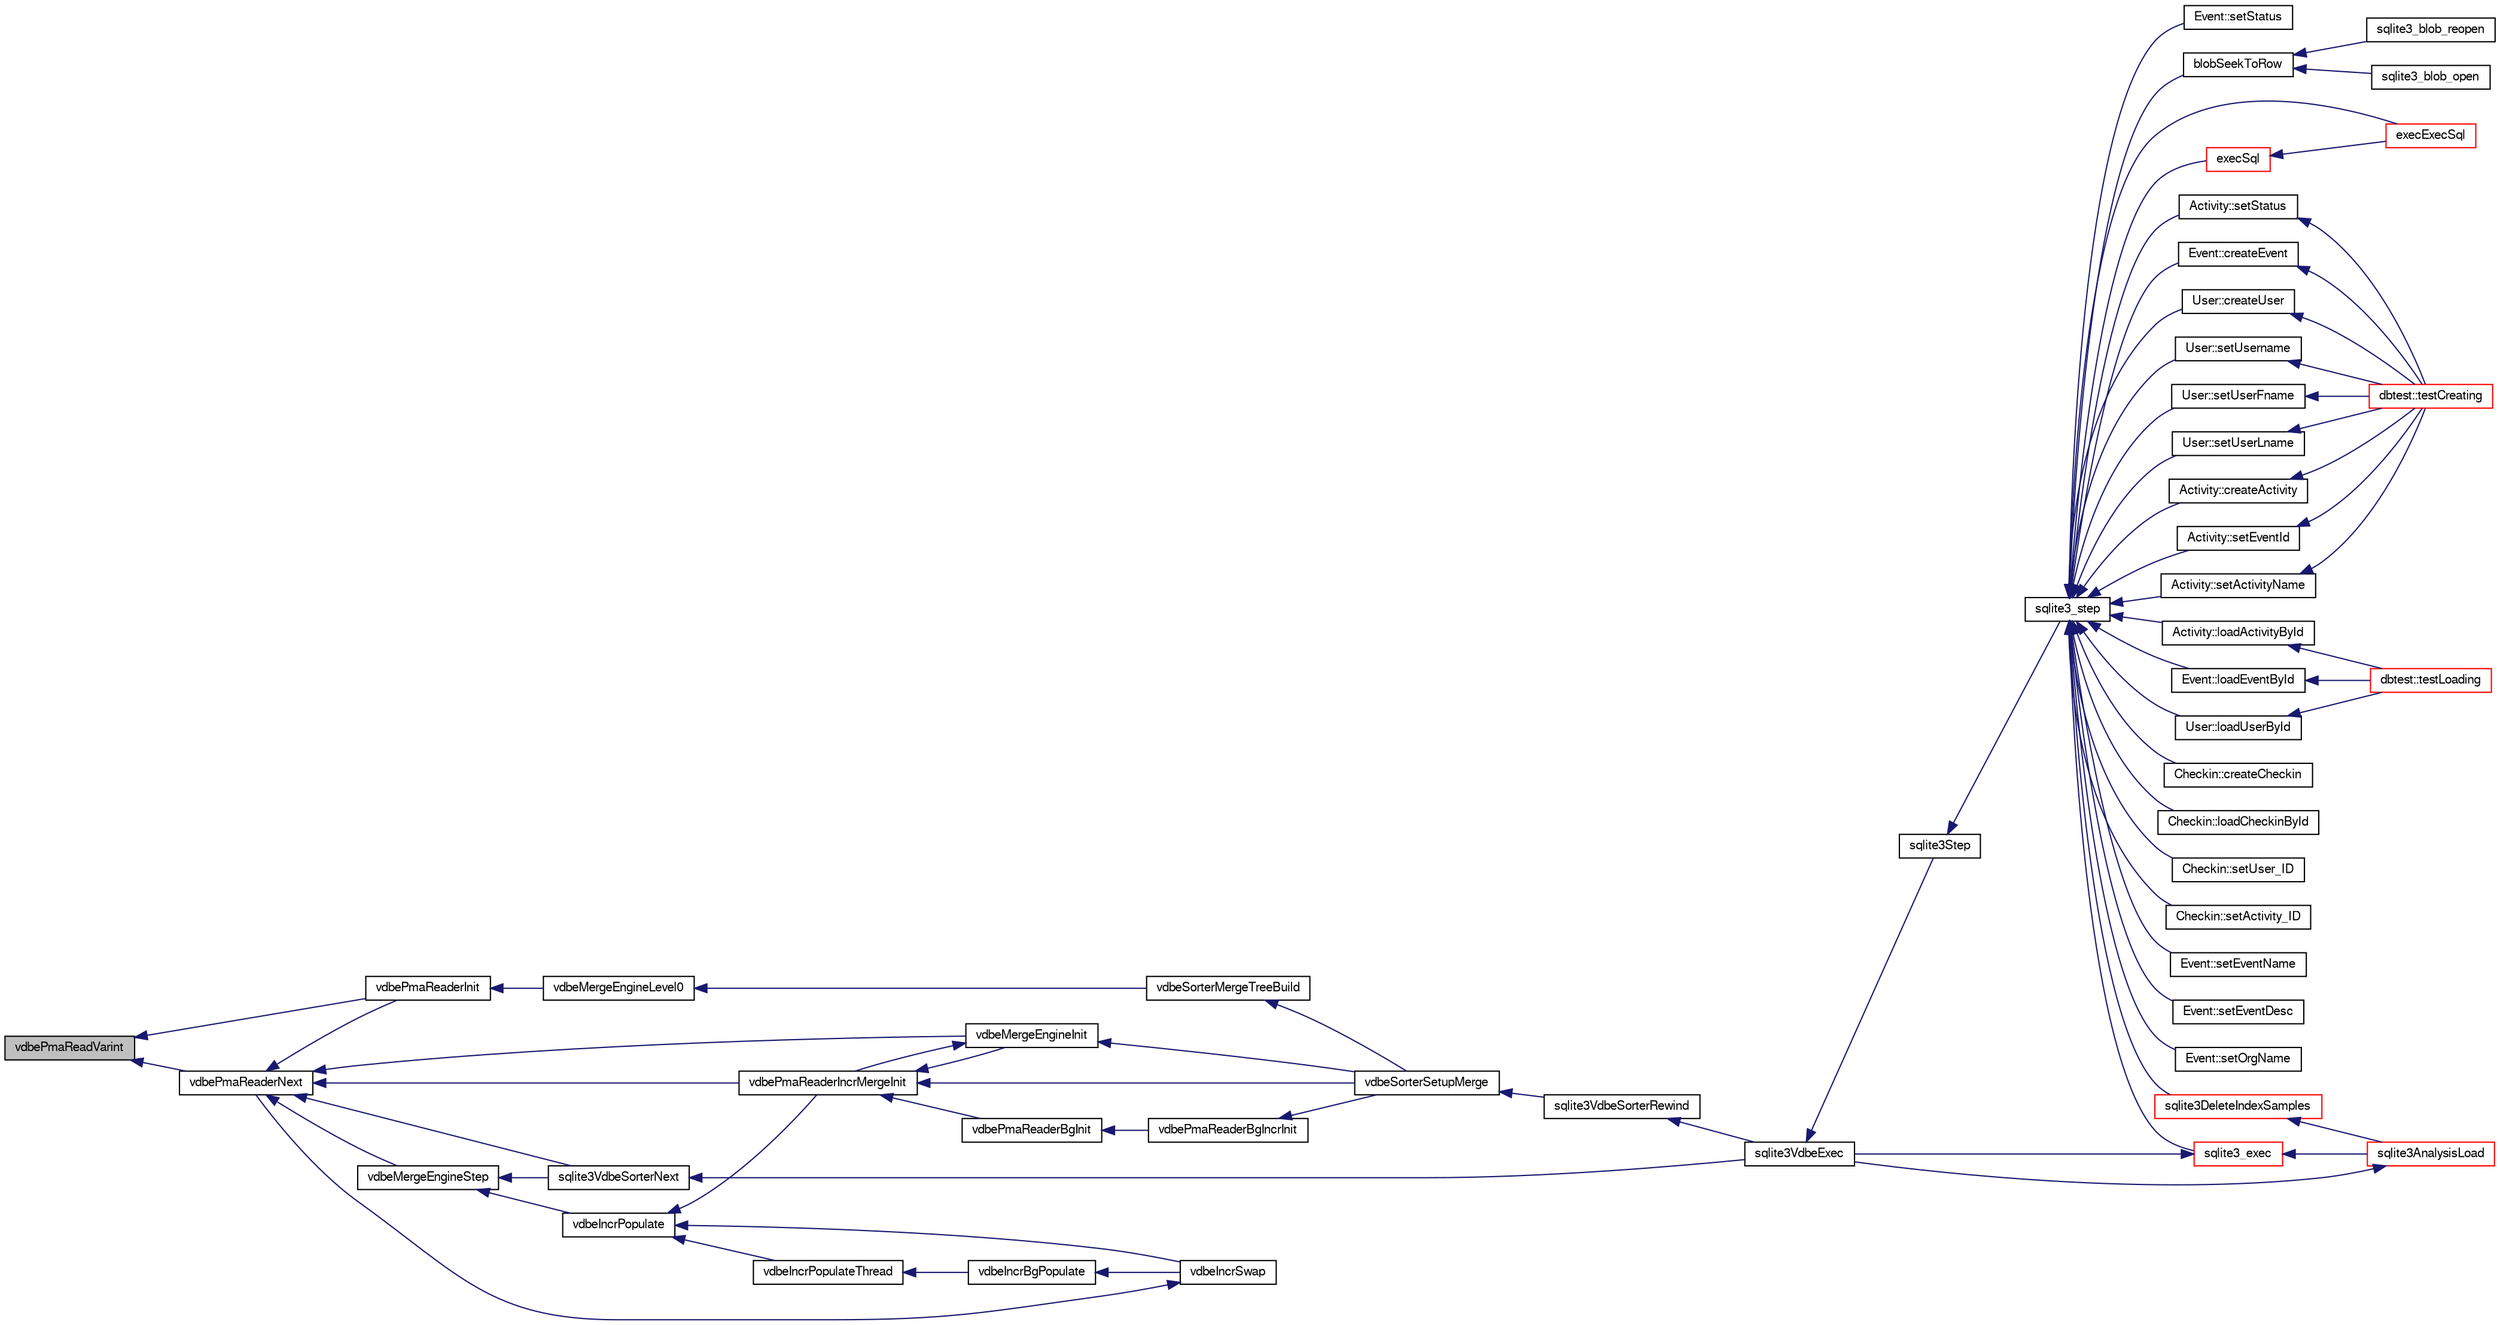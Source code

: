 digraph "vdbePmaReadVarint"
{
  edge [fontname="FreeSans",fontsize="10",labelfontname="FreeSans",labelfontsize="10"];
  node [fontname="FreeSans",fontsize="10",shape=record];
  rankdir="LR";
  Node873953 [label="vdbePmaReadVarint",height=0.2,width=0.4,color="black", fillcolor="grey75", style="filled", fontcolor="black"];
  Node873953 -> Node873954 [dir="back",color="midnightblue",fontsize="10",style="solid",fontname="FreeSans"];
  Node873954 [label="vdbePmaReaderNext",height=0.2,width=0.4,color="black", fillcolor="white", style="filled",URL="$sqlite3_8c.html#af63a38a01ef1374e7a717f83c2ccf648"];
  Node873954 -> Node873955 [dir="back",color="midnightblue",fontsize="10",style="solid",fontname="FreeSans"];
  Node873955 [label="vdbePmaReaderInit",height=0.2,width=0.4,color="black", fillcolor="white", style="filled",URL="$sqlite3_8c.html#a721a310daa0db281ae2ec97c1e330853"];
  Node873955 -> Node873956 [dir="back",color="midnightblue",fontsize="10",style="solid",fontname="FreeSans"];
  Node873956 [label="vdbeMergeEngineLevel0",height=0.2,width=0.4,color="black", fillcolor="white", style="filled",URL="$sqlite3_8c.html#a5b84168cf5b5c64218810fbc3182b95f"];
  Node873956 -> Node873957 [dir="back",color="midnightblue",fontsize="10",style="solid",fontname="FreeSans"];
  Node873957 [label="vdbeSorterMergeTreeBuild",height=0.2,width=0.4,color="black", fillcolor="white", style="filled",URL="$sqlite3_8c.html#a7af2bdcef74d6ae7b6c04a2a7d171f33"];
  Node873957 -> Node873958 [dir="back",color="midnightblue",fontsize="10",style="solid",fontname="FreeSans"];
  Node873958 [label="vdbeSorterSetupMerge",height=0.2,width=0.4,color="black", fillcolor="white", style="filled",URL="$sqlite3_8c.html#a82088507aafeedcc04af031f7ea0bbd8"];
  Node873958 -> Node873959 [dir="back",color="midnightblue",fontsize="10",style="solid",fontname="FreeSans"];
  Node873959 [label="sqlite3VdbeSorterRewind",height=0.2,width=0.4,color="black", fillcolor="white", style="filled",URL="$sqlite3_8c.html#a31677d178ebf96ee6034a05660e1f4bf"];
  Node873959 -> Node873960 [dir="back",color="midnightblue",fontsize="10",style="solid",fontname="FreeSans"];
  Node873960 [label="sqlite3VdbeExec",height=0.2,width=0.4,color="black", fillcolor="white", style="filled",URL="$sqlite3_8c.html#a8ce40a614bdc56719c4d642b1e4dfb21"];
  Node873960 -> Node873961 [dir="back",color="midnightblue",fontsize="10",style="solid",fontname="FreeSans"];
  Node873961 [label="sqlite3Step",height=0.2,width=0.4,color="black", fillcolor="white", style="filled",URL="$sqlite3_8c.html#a3f2872e873e2758a4beedad1d5113554"];
  Node873961 -> Node873962 [dir="back",color="midnightblue",fontsize="10",style="solid",fontname="FreeSans"];
  Node873962 [label="sqlite3_step",height=0.2,width=0.4,color="black", fillcolor="white", style="filled",URL="$sqlite3_8h.html#ac1e491ce36b7471eb28387f7d3c74334"];
  Node873962 -> Node873963 [dir="back",color="midnightblue",fontsize="10",style="solid",fontname="FreeSans"];
  Node873963 [label="Activity::createActivity",height=0.2,width=0.4,color="black", fillcolor="white", style="filled",URL="$classActivity.html#a813cc5e52c14ab49b39014c134e3425b"];
  Node873963 -> Node873964 [dir="back",color="midnightblue",fontsize="10",style="solid",fontname="FreeSans"];
  Node873964 [label="dbtest::testCreating",height=0.2,width=0.4,color="red", fillcolor="white", style="filled",URL="$classdbtest.html#a8193e88a7df657069c8a6bd09c8243b7"];
  Node873962 -> Node873966 [dir="back",color="midnightblue",fontsize="10",style="solid",fontname="FreeSans"];
  Node873966 [label="Activity::loadActivityById",height=0.2,width=0.4,color="black", fillcolor="white", style="filled",URL="$classActivity.html#abe4ffb4f08a47212ebf9013259d9e7fd"];
  Node873966 -> Node873967 [dir="back",color="midnightblue",fontsize="10",style="solid",fontname="FreeSans"];
  Node873967 [label="dbtest::testLoading",height=0.2,width=0.4,color="red", fillcolor="white", style="filled",URL="$classdbtest.html#a6f98d82a2c8e2b9040848763504ddae1"];
  Node873962 -> Node873968 [dir="back",color="midnightblue",fontsize="10",style="solid",fontname="FreeSans"];
  Node873968 [label="Activity::setEventId",height=0.2,width=0.4,color="black", fillcolor="white", style="filled",URL="$classActivity.html#adb1d0fd0d08f473e068f0a4086bfa9ca"];
  Node873968 -> Node873964 [dir="back",color="midnightblue",fontsize="10",style="solid",fontname="FreeSans"];
  Node873962 -> Node873969 [dir="back",color="midnightblue",fontsize="10",style="solid",fontname="FreeSans"];
  Node873969 [label="Activity::setActivityName",height=0.2,width=0.4,color="black", fillcolor="white", style="filled",URL="$classActivity.html#a62dc3737b33915a36086f9dd26d16a81"];
  Node873969 -> Node873964 [dir="back",color="midnightblue",fontsize="10",style="solid",fontname="FreeSans"];
  Node873962 -> Node873970 [dir="back",color="midnightblue",fontsize="10",style="solid",fontname="FreeSans"];
  Node873970 [label="Activity::setStatus",height=0.2,width=0.4,color="black", fillcolor="white", style="filled",URL="$classActivity.html#af618135a7738f4d2a7ee147a8ef912ea"];
  Node873970 -> Node873964 [dir="back",color="midnightblue",fontsize="10",style="solid",fontname="FreeSans"];
  Node873962 -> Node873971 [dir="back",color="midnightblue",fontsize="10",style="solid",fontname="FreeSans"];
  Node873971 [label="Checkin::createCheckin",height=0.2,width=0.4,color="black", fillcolor="white", style="filled",URL="$classCheckin.html#a4e40acdf7fff0e607f6de4f24f3a163c"];
  Node873962 -> Node873972 [dir="back",color="midnightblue",fontsize="10",style="solid",fontname="FreeSans"];
  Node873972 [label="Checkin::loadCheckinById",height=0.2,width=0.4,color="black", fillcolor="white", style="filled",URL="$classCheckin.html#a3461f70ea6c68475225f2a07f78a21e0"];
  Node873962 -> Node873973 [dir="back",color="midnightblue",fontsize="10",style="solid",fontname="FreeSans"];
  Node873973 [label="Checkin::setUser_ID",height=0.2,width=0.4,color="black", fillcolor="white", style="filled",URL="$classCheckin.html#a76ab640f4f912876dbebf183db5359c6"];
  Node873962 -> Node873974 [dir="back",color="midnightblue",fontsize="10",style="solid",fontname="FreeSans"];
  Node873974 [label="Checkin::setActivity_ID",height=0.2,width=0.4,color="black", fillcolor="white", style="filled",URL="$classCheckin.html#ab2ff3ec2604ec73a42af25874a00b232"];
  Node873962 -> Node873975 [dir="back",color="midnightblue",fontsize="10",style="solid",fontname="FreeSans"];
  Node873975 [label="Event::createEvent",height=0.2,width=0.4,color="black", fillcolor="white", style="filled",URL="$classEvent.html#a77adb9f4a46ffb32c2d931f0691f5903"];
  Node873975 -> Node873964 [dir="back",color="midnightblue",fontsize="10",style="solid",fontname="FreeSans"];
  Node873962 -> Node873976 [dir="back",color="midnightblue",fontsize="10",style="solid",fontname="FreeSans"];
  Node873976 [label="Event::loadEventById",height=0.2,width=0.4,color="black", fillcolor="white", style="filled",URL="$classEvent.html#afa66cea33f722dbeecb69cc98fdea055"];
  Node873976 -> Node873967 [dir="back",color="midnightblue",fontsize="10",style="solid",fontname="FreeSans"];
  Node873962 -> Node873977 [dir="back",color="midnightblue",fontsize="10",style="solid",fontname="FreeSans"];
  Node873977 [label="Event::setEventName",height=0.2,width=0.4,color="black", fillcolor="white", style="filled",URL="$classEvent.html#a10596b6ca077df05184e30d62b08729d"];
  Node873962 -> Node873978 [dir="back",color="midnightblue",fontsize="10",style="solid",fontname="FreeSans"];
  Node873978 [label="Event::setEventDesc",height=0.2,width=0.4,color="black", fillcolor="white", style="filled",URL="$classEvent.html#ae36b8377dcae792f1c5c4726024c981b"];
  Node873962 -> Node873979 [dir="back",color="midnightblue",fontsize="10",style="solid",fontname="FreeSans"];
  Node873979 [label="Event::setOrgName",height=0.2,width=0.4,color="black", fillcolor="white", style="filled",URL="$classEvent.html#a19aac0f776bd764563a54977656cf680"];
  Node873962 -> Node873980 [dir="back",color="midnightblue",fontsize="10",style="solid",fontname="FreeSans"];
  Node873980 [label="Event::setStatus",height=0.2,width=0.4,color="black", fillcolor="white", style="filled",URL="$classEvent.html#ab0a6b9285af0f4172eb841e2b80f8972"];
  Node873962 -> Node873981 [dir="back",color="midnightblue",fontsize="10",style="solid",fontname="FreeSans"];
  Node873981 [label="blobSeekToRow",height=0.2,width=0.4,color="black", fillcolor="white", style="filled",URL="$sqlite3_8c.html#afff57e13332b98c8a44a7cebe38962ab"];
  Node873981 -> Node873982 [dir="back",color="midnightblue",fontsize="10",style="solid",fontname="FreeSans"];
  Node873982 [label="sqlite3_blob_open",height=0.2,width=0.4,color="black", fillcolor="white", style="filled",URL="$sqlite3_8h.html#adb8ad839a5bdd62a43785132bc7dd518"];
  Node873981 -> Node873983 [dir="back",color="midnightblue",fontsize="10",style="solid",fontname="FreeSans"];
  Node873983 [label="sqlite3_blob_reopen",height=0.2,width=0.4,color="black", fillcolor="white", style="filled",URL="$sqlite3_8h.html#abc77c24fdc0150138490359a94360f7e"];
  Node873962 -> Node873984 [dir="back",color="midnightblue",fontsize="10",style="solid",fontname="FreeSans"];
  Node873984 [label="sqlite3DeleteIndexSamples",height=0.2,width=0.4,color="red", fillcolor="white", style="filled",URL="$sqlite3_8c.html#aaeda0302fbf61397ec009f65bed047ef"];
  Node873984 -> Node873985 [dir="back",color="midnightblue",fontsize="10",style="solid",fontname="FreeSans"];
  Node873985 [label="sqlite3AnalysisLoad",height=0.2,width=0.4,color="red", fillcolor="white", style="filled",URL="$sqlite3_8c.html#a48a2301c27e1d3d68708b9b8761b5a01"];
  Node873985 -> Node873960 [dir="back",color="midnightblue",fontsize="10",style="solid",fontname="FreeSans"];
  Node873962 -> Node874153 [dir="back",color="midnightblue",fontsize="10",style="solid",fontname="FreeSans"];
  Node874153 [label="sqlite3_exec",height=0.2,width=0.4,color="red", fillcolor="white", style="filled",URL="$sqlite3_8h.html#a97487ec8150e0bcc8fa392ab8f0e24db"];
  Node874153 -> Node873960 [dir="back",color="midnightblue",fontsize="10",style="solid",fontname="FreeSans"];
  Node874153 -> Node873985 [dir="back",color="midnightblue",fontsize="10",style="solid",fontname="FreeSans"];
  Node873962 -> Node874144 [dir="back",color="midnightblue",fontsize="10",style="solid",fontname="FreeSans"];
  Node874144 [label="execSql",height=0.2,width=0.4,color="red", fillcolor="white", style="filled",URL="$sqlite3_8c.html#a7d16651b98a110662f4c265eff0246cb"];
  Node874144 -> Node874145 [dir="back",color="midnightblue",fontsize="10",style="solid",fontname="FreeSans"];
  Node874145 [label="execExecSql",height=0.2,width=0.4,color="red", fillcolor="white", style="filled",URL="$sqlite3_8c.html#ac1be09a6c047f21133d16378d301e0d4"];
  Node873962 -> Node874145 [dir="back",color="midnightblue",fontsize="10",style="solid",fontname="FreeSans"];
  Node873962 -> Node874147 [dir="back",color="midnightblue",fontsize="10",style="solid",fontname="FreeSans"];
  Node874147 [label="User::createUser",height=0.2,width=0.4,color="black", fillcolor="white", style="filled",URL="$classUser.html#a22ed673939e8cc0a136130b809bba513"];
  Node874147 -> Node873964 [dir="back",color="midnightblue",fontsize="10",style="solid",fontname="FreeSans"];
  Node873962 -> Node874148 [dir="back",color="midnightblue",fontsize="10",style="solid",fontname="FreeSans"];
  Node874148 [label="User::loadUserById",height=0.2,width=0.4,color="black", fillcolor="white", style="filled",URL="$classUser.html#a863377665b7fb83c5547dcf9727f5092"];
  Node874148 -> Node873967 [dir="back",color="midnightblue",fontsize="10",style="solid",fontname="FreeSans"];
  Node873962 -> Node874149 [dir="back",color="midnightblue",fontsize="10",style="solid",fontname="FreeSans"];
  Node874149 [label="User::setUsername",height=0.2,width=0.4,color="black", fillcolor="white", style="filled",URL="$classUser.html#aa0497022a136cb78de785b0a39ae60b1"];
  Node874149 -> Node873964 [dir="back",color="midnightblue",fontsize="10",style="solid",fontname="FreeSans"];
  Node873962 -> Node874150 [dir="back",color="midnightblue",fontsize="10",style="solid",fontname="FreeSans"];
  Node874150 [label="User::setUserFname",height=0.2,width=0.4,color="black", fillcolor="white", style="filled",URL="$classUser.html#a72657eb55cd0ca437b4841a43f19912f"];
  Node874150 -> Node873964 [dir="back",color="midnightblue",fontsize="10",style="solid",fontname="FreeSans"];
  Node873962 -> Node874151 [dir="back",color="midnightblue",fontsize="10",style="solid",fontname="FreeSans"];
  Node874151 [label="User::setUserLname",height=0.2,width=0.4,color="black", fillcolor="white", style="filled",URL="$classUser.html#aa25973387e5afe1aa6f60dd6545e33b5"];
  Node874151 -> Node873964 [dir="back",color="midnightblue",fontsize="10",style="solid",fontname="FreeSans"];
  Node873954 -> Node874221 [dir="back",color="midnightblue",fontsize="10",style="solid",fontname="FreeSans"];
  Node874221 [label="vdbeMergeEngineStep",height=0.2,width=0.4,color="black", fillcolor="white", style="filled",URL="$sqlite3_8c.html#a36af2b5bd30bb2d097a185ce7b349aed"];
  Node874221 -> Node874222 [dir="back",color="midnightblue",fontsize="10",style="solid",fontname="FreeSans"];
  Node874222 [label="vdbeIncrPopulate",height=0.2,width=0.4,color="black", fillcolor="white", style="filled",URL="$sqlite3_8c.html#a157a9f79260999f8f5f336d246f7b1bd"];
  Node874222 -> Node874223 [dir="back",color="midnightblue",fontsize="10",style="solid",fontname="FreeSans"];
  Node874223 [label="vdbeIncrPopulateThread",height=0.2,width=0.4,color="black", fillcolor="white", style="filled",URL="$sqlite3_8c.html#ae7c977e9bc712052464f45c67e95847b"];
  Node874223 -> Node874224 [dir="back",color="midnightblue",fontsize="10",style="solid",fontname="FreeSans"];
  Node874224 [label="vdbeIncrBgPopulate",height=0.2,width=0.4,color="black", fillcolor="white", style="filled",URL="$sqlite3_8c.html#ac7fcc18f338b99f560b8ce2ad5ced444"];
  Node874224 -> Node874225 [dir="back",color="midnightblue",fontsize="10",style="solid",fontname="FreeSans"];
  Node874225 [label="vdbeIncrSwap",height=0.2,width=0.4,color="black", fillcolor="white", style="filled",URL="$sqlite3_8c.html#a8f7f6718c318c3268d28964e2b983225"];
  Node874225 -> Node873954 [dir="back",color="midnightblue",fontsize="10",style="solid",fontname="FreeSans"];
  Node874222 -> Node874225 [dir="back",color="midnightblue",fontsize="10",style="solid",fontname="FreeSans"];
  Node874222 -> Node874226 [dir="back",color="midnightblue",fontsize="10",style="solid",fontname="FreeSans"];
  Node874226 [label="vdbePmaReaderIncrMergeInit",height=0.2,width=0.4,color="black", fillcolor="white", style="filled",URL="$sqlite3_8c.html#a8174970251c49119bb287029eb1d3aed"];
  Node874226 -> Node874227 [dir="back",color="midnightblue",fontsize="10",style="solid",fontname="FreeSans"];
  Node874227 [label="vdbeMergeEngineInit",height=0.2,width=0.4,color="black", fillcolor="white", style="filled",URL="$sqlite3_8c.html#aa3c8bfc9bbc60c4bc1402369750c8c1f"];
  Node874227 -> Node874226 [dir="back",color="midnightblue",fontsize="10",style="solid",fontname="FreeSans"];
  Node874227 -> Node873958 [dir="back",color="midnightblue",fontsize="10",style="solid",fontname="FreeSans"];
  Node874226 -> Node874228 [dir="back",color="midnightblue",fontsize="10",style="solid",fontname="FreeSans"];
  Node874228 [label="vdbePmaReaderBgInit",height=0.2,width=0.4,color="black", fillcolor="white", style="filled",URL="$sqlite3_8c.html#a9b5ba54e987dd6921fce57849ada7006"];
  Node874228 -> Node874229 [dir="back",color="midnightblue",fontsize="10",style="solid",fontname="FreeSans"];
  Node874229 [label="vdbePmaReaderBgIncrInit",height=0.2,width=0.4,color="black", fillcolor="white", style="filled",URL="$sqlite3_8c.html#a6af1891e09d9b5c7fc9fa201cf96d9ab"];
  Node874229 -> Node873958 [dir="back",color="midnightblue",fontsize="10",style="solid",fontname="FreeSans"];
  Node874226 -> Node873958 [dir="back",color="midnightblue",fontsize="10",style="solid",fontname="FreeSans"];
  Node874221 -> Node874230 [dir="back",color="midnightblue",fontsize="10",style="solid",fontname="FreeSans"];
  Node874230 [label="sqlite3VdbeSorterNext",height=0.2,width=0.4,color="black", fillcolor="white", style="filled",URL="$sqlite3_8c.html#a2c124733226f09f5b5ac860635be7850"];
  Node874230 -> Node873960 [dir="back",color="midnightblue",fontsize="10",style="solid",fontname="FreeSans"];
  Node873954 -> Node874227 [dir="back",color="midnightblue",fontsize="10",style="solid",fontname="FreeSans"];
  Node873954 -> Node874226 [dir="back",color="midnightblue",fontsize="10",style="solid",fontname="FreeSans"];
  Node873954 -> Node874230 [dir="back",color="midnightblue",fontsize="10",style="solid",fontname="FreeSans"];
  Node873953 -> Node873955 [dir="back",color="midnightblue",fontsize="10",style="solid",fontname="FreeSans"];
}
